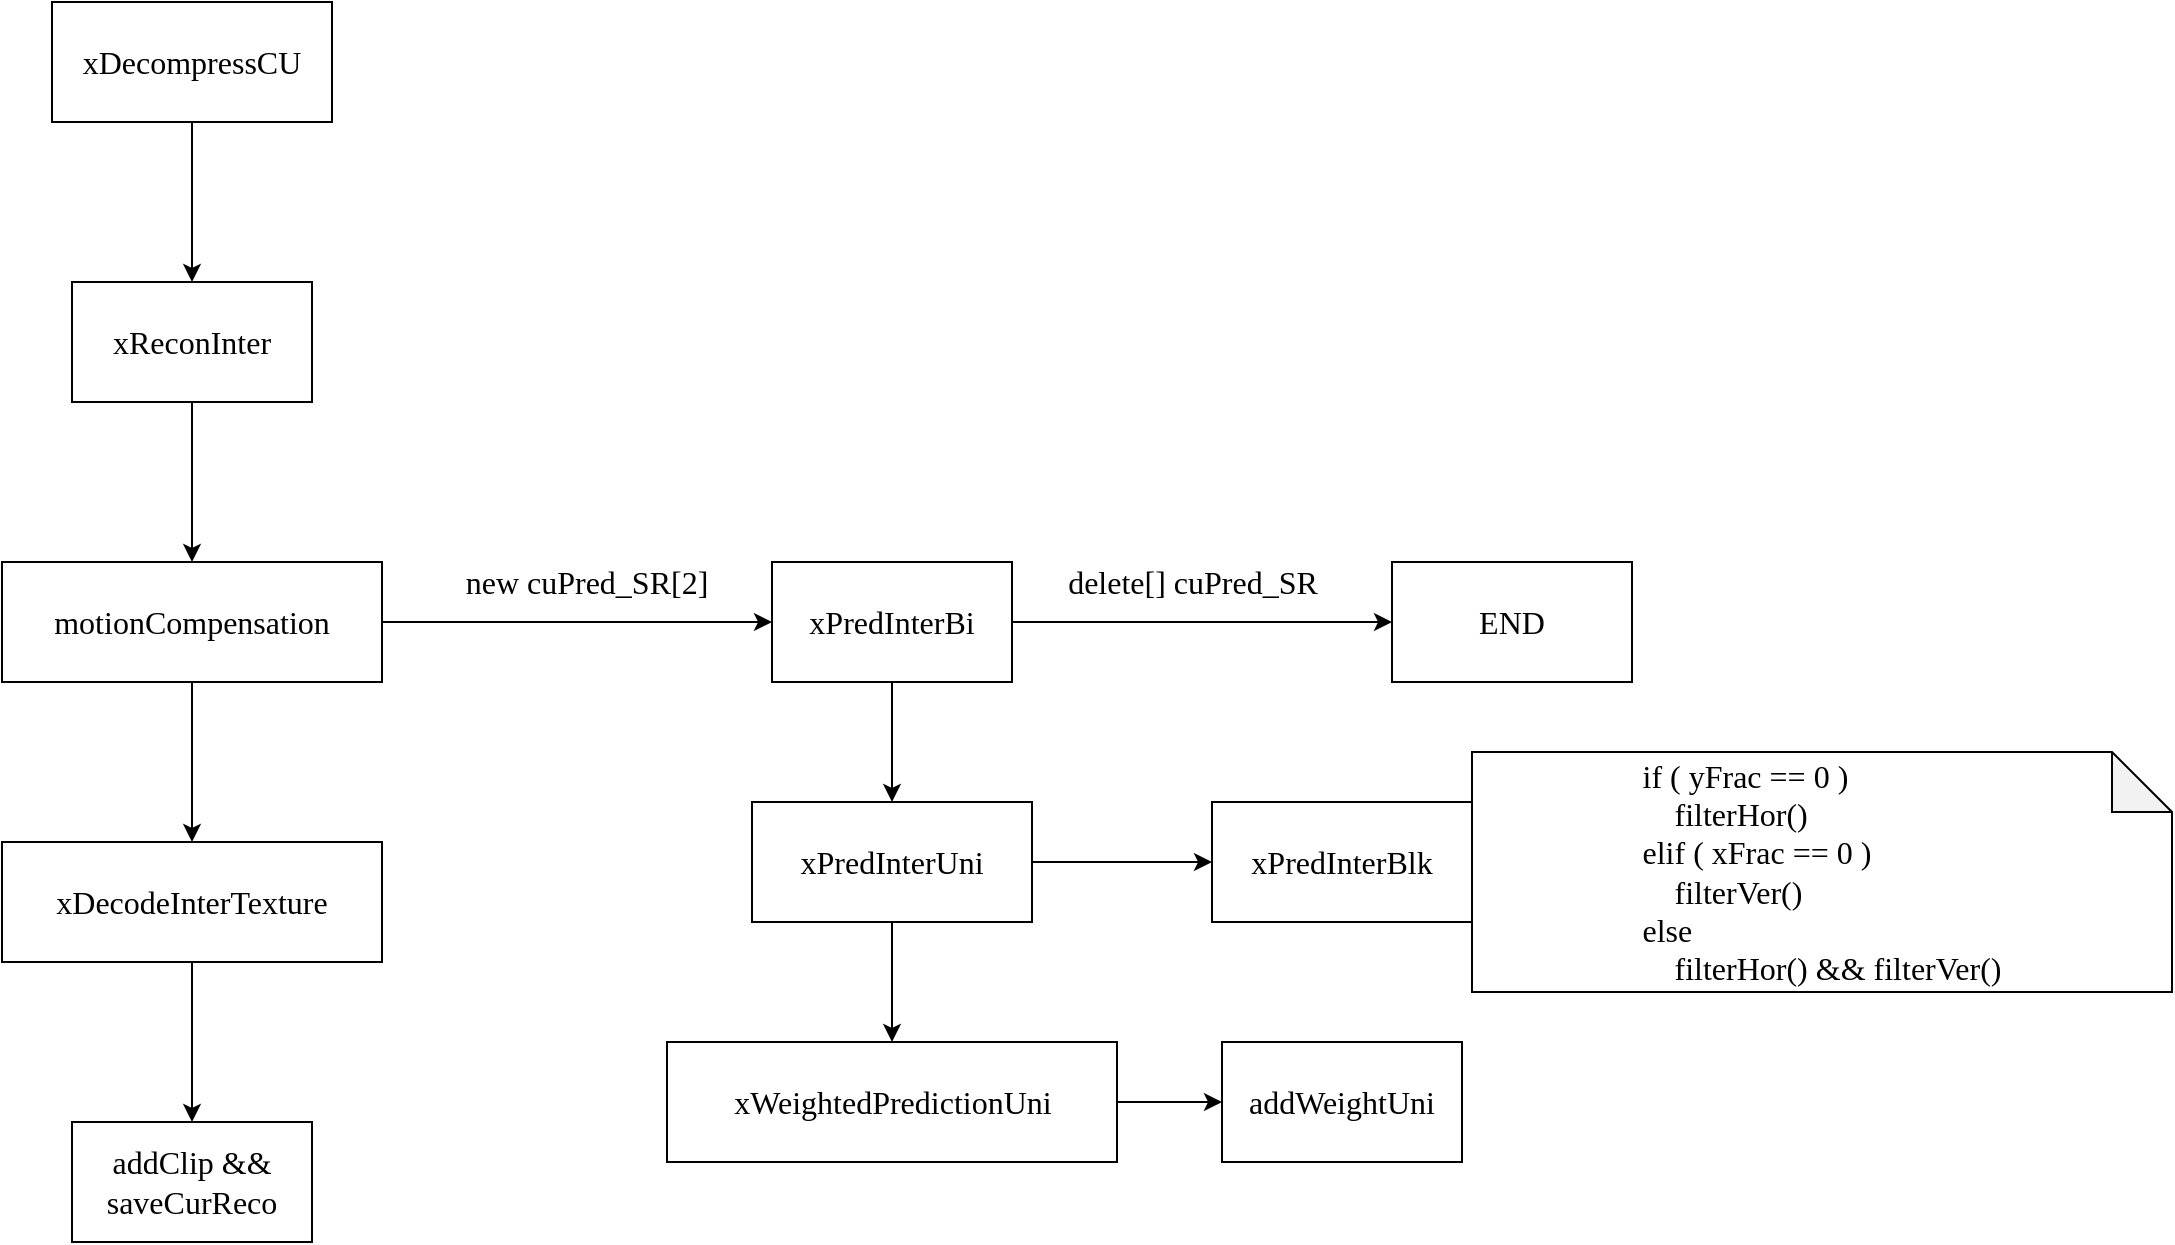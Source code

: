 <mxfile version="20.0.3" type="github">
  <diagram id="HPuY76YFBBVVepUrAg1s" name="Page-1">
    <mxGraphModel dx="1111" dy="805" grid="1" gridSize="10" guides="1" tooltips="1" connect="1" arrows="1" fold="1" page="1" pageScale="1" pageWidth="827" pageHeight="1169" math="0" shadow="0">
      <root>
        <mxCell id="0" />
        <mxCell id="1" parent="0" />
        <mxCell id="S-Lnv91buSKmslDG_ZGh-6" value="" style="edgeStyle=orthogonalEdgeStyle;rounded=0;orthogonalLoop=1;jettySize=auto;html=1;fontFamily=Lucida Console;fontSize=16;" edge="1" parent="1" source="S-Lnv91buSKmslDG_ZGh-4" target="S-Lnv91buSKmslDG_ZGh-5">
          <mxGeometry relative="1" as="geometry" />
        </mxCell>
        <mxCell id="S-Lnv91buSKmslDG_ZGh-4" value="xDecompressCU" style="rounded=0;whiteSpace=wrap;html=1;fontFamily=Lucida Console;fontSize=16;" vertex="1" parent="1">
          <mxGeometry x="140" y="210" width="140" height="60" as="geometry" />
        </mxCell>
        <mxCell id="S-Lnv91buSKmslDG_ZGh-8" value="" style="edgeStyle=orthogonalEdgeStyle;rounded=0;orthogonalLoop=1;jettySize=auto;html=1;fontFamily=Lucida Console;fontSize=16;" edge="1" parent="1" source="S-Lnv91buSKmslDG_ZGh-5" target="S-Lnv91buSKmslDG_ZGh-7">
          <mxGeometry relative="1" as="geometry" />
        </mxCell>
        <mxCell id="S-Lnv91buSKmslDG_ZGh-5" value="xReconInter" style="whiteSpace=wrap;html=1;fontSize=16;fontFamily=Lucida Console;rounded=0;" vertex="1" parent="1">
          <mxGeometry x="150" y="350" width="120" height="60" as="geometry" />
        </mxCell>
        <mxCell id="S-Lnv91buSKmslDG_ZGh-12" value="" style="edgeStyle=orthogonalEdgeStyle;rounded=0;orthogonalLoop=1;jettySize=auto;html=1;fontFamily=Lucida Console;fontSize=16;" edge="1" parent="1" source="S-Lnv91buSKmslDG_ZGh-7" target="S-Lnv91buSKmslDG_ZGh-11">
          <mxGeometry relative="1" as="geometry" />
        </mxCell>
        <mxCell id="S-Lnv91buSKmslDG_ZGh-27" value="" style="edgeStyle=orthogonalEdgeStyle;rounded=0;orthogonalLoop=1;jettySize=auto;html=1;fontFamily=Lucida Console;fontSize=16;" edge="1" parent="1" source="S-Lnv91buSKmslDG_ZGh-7" target="S-Lnv91buSKmslDG_ZGh-26">
          <mxGeometry relative="1" as="geometry" />
        </mxCell>
        <mxCell id="S-Lnv91buSKmslDG_ZGh-7" value="motionCompensation" style="whiteSpace=wrap;html=1;fontSize=16;fontFamily=Lucida Console;rounded=0;" vertex="1" parent="1">
          <mxGeometry x="115" y="490" width="190" height="60" as="geometry" />
        </mxCell>
        <mxCell id="S-Lnv91buSKmslDG_ZGh-15" value="" style="edgeStyle=orthogonalEdgeStyle;rounded=0;orthogonalLoop=1;jettySize=auto;html=1;fontFamily=Lucida Console;fontSize=16;" edge="1" parent="1" source="S-Lnv91buSKmslDG_ZGh-11" target="S-Lnv91buSKmslDG_ZGh-14">
          <mxGeometry relative="1" as="geometry" />
        </mxCell>
        <mxCell id="S-Lnv91buSKmslDG_ZGh-19" value="" style="edgeStyle=orthogonalEdgeStyle;rounded=0;orthogonalLoop=1;jettySize=auto;html=1;fontFamily=Lucida Console;fontSize=16;" edge="1" parent="1" source="S-Lnv91buSKmslDG_ZGh-11" target="S-Lnv91buSKmslDG_ZGh-18">
          <mxGeometry relative="1" as="geometry" />
        </mxCell>
        <mxCell id="S-Lnv91buSKmslDG_ZGh-11" value="xPredInterBi" style="whiteSpace=wrap;html=1;fontSize=16;fontFamily=Lucida Console;rounded=0;" vertex="1" parent="1">
          <mxGeometry x="500" y="490" width="120" height="60" as="geometry" />
        </mxCell>
        <mxCell id="S-Lnv91buSKmslDG_ZGh-13" value="new cuPred_SR[2]" style="text;html=1;resizable=0;autosize=1;align=center;verticalAlign=middle;points=[];fillColor=none;strokeColor=none;rounded=0;fontFamily=Lucida Console;fontSize=16;" vertex="1" parent="1">
          <mxGeometry x="317" y="485" width="180" height="30" as="geometry" />
        </mxCell>
        <mxCell id="S-Lnv91buSKmslDG_ZGh-17" value="" style="edgeStyle=orthogonalEdgeStyle;rounded=0;orthogonalLoop=1;jettySize=auto;html=1;fontFamily=Lucida Console;fontSize=16;" edge="1" parent="1" source="S-Lnv91buSKmslDG_ZGh-14" target="S-Lnv91buSKmslDG_ZGh-16">
          <mxGeometry relative="1" as="geometry" />
        </mxCell>
        <mxCell id="S-Lnv91buSKmslDG_ZGh-22" value="" style="edgeStyle=orthogonalEdgeStyle;rounded=0;orthogonalLoop=1;jettySize=auto;html=1;fontFamily=Lucida Console;fontSize=16;" edge="1" parent="1" source="S-Lnv91buSKmslDG_ZGh-14" target="S-Lnv91buSKmslDG_ZGh-21">
          <mxGeometry relative="1" as="geometry" />
        </mxCell>
        <mxCell id="S-Lnv91buSKmslDG_ZGh-14" value="xPredInterUni" style="whiteSpace=wrap;html=1;fontSize=16;fontFamily=Lucida Console;rounded=0;" vertex="1" parent="1">
          <mxGeometry x="490" y="610" width="140" height="60" as="geometry" />
        </mxCell>
        <mxCell id="S-Lnv91buSKmslDG_ZGh-25" value="" style="edgeStyle=orthogonalEdgeStyle;rounded=0;orthogonalLoop=1;jettySize=auto;html=1;fontFamily=Lucida Console;fontSize=16;" edge="1" parent="1" source="S-Lnv91buSKmslDG_ZGh-16" target="S-Lnv91buSKmslDG_ZGh-24">
          <mxGeometry relative="1" as="geometry" />
        </mxCell>
        <mxCell id="S-Lnv91buSKmslDG_ZGh-16" value="xWeightedPredictionUni" style="whiteSpace=wrap;html=1;fontSize=16;fontFamily=Lucida Console;rounded=0;" vertex="1" parent="1">
          <mxGeometry x="447.5" y="730" width="225" height="60" as="geometry" />
        </mxCell>
        <mxCell id="S-Lnv91buSKmslDG_ZGh-18" value="END" style="whiteSpace=wrap;html=1;fontSize=16;fontFamily=Lucida Console;rounded=0;" vertex="1" parent="1">
          <mxGeometry x="810" y="490" width="120" height="60" as="geometry" />
        </mxCell>
        <mxCell id="S-Lnv91buSKmslDG_ZGh-20" value="delete[] cuPred_SR" style="text;html=1;resizable=0;autosize=1;align=center;verticalAlign=middle;points=[];fillColor=none;strokeColor=none;rounded=0;fontFamily=Lucida Console;fontSize=16;" vertex="1" parent="1">
          <mxGeometry x="610" y="485" width="200" height="30" as="geometry" />
        </mxCell>
        <mxCell id="S-Lnv91buSKmslDG_ZGh-21" value="xPredInterBlk" style="whiteSpace=wrap;html=1;fontSize=16;fontFamily=Lucida Console;rounded=0;" vertex="1" parent="1">
          <mxGeometry x="720" y="610" width="130" height="60" as="geometry" />
        </mxCell>
        <mxCell id="S-Lnv91buSKmslDG_ZGh-23" value="&lt;div style=&quot;text-align: left;&quot;&gt;&lt;span style=&quot;background-color: initial;&quot;&gt;if ( yFrac == 0 )&amp;nbsp;&lt;/span&gt;&lt;/div&gt;&lt;div style=&quot;text-align: left;&quot;&gt;&lt;span style=&quot;background-color: initial;&quot;&gt;&amp;nbsp; &amp;nbsp; filterHor()&lt;/span&gt;&lt;/div&gt;&lt;div style=&quot;text-align: left;&quot;&gt;&lt;span style=&quot;background-color: initial;&quot;&gt;elif ( xFrac == 0 )&amp;nbsp;&lt;/span&gt;&lt;/div&gt;&lt;div style=&quot;text-align: left;&quot;&gt;&lt;span style=&quot;background-color: initial;&quot;&gt;&amp;nbsp; &amp;nbsp; filterVer()&lt;/span&gt;&lt;/div&gt;&lt;div style=&quot;text-align: left;&quot;&gt;&lt;span style=&quot;background-color: initial;&quot;&gt;else&lt;/span&gt;&lt;/div&gt;&lt;div style=&quot;text-align: left;&quot;&gt;&lt;span style=&quot;background-color: initial;&quot;&gt;&amp;nbsp; &amp;nbsp; filterHor() &amp;amp;&amp;amp; filterVer()&lt;/span&gt;&lt;/div&gt;" style="shape=note;whiteSpace=wrap;html=1;backgroundOutline=1;darkOpacity=0.05;fontFamily=Lucida Console;fontSize=16;" vertex="1" parent="1">
          <mxGeometry x="850" y="585" width="350" height="120" as="geometry" />
        </mxCell>
        <mxCell id="S-Lnv91buSKmslDG_ZGh-24" value="addWeightUni" style="whiteSpace=wrap;html=1;fontSize=16;fontFamily=Lucida Console;rounded=0;" vertex="1" parent="1">
          <mxGeometry x="725" y="730" width="120" height="60" as="geometry" />
        </mxCell>
        <mxCell id="S-Lnv91buSKmslDG_ZGh-29" value="" style="edgeStyle=orthogonalEdgeStyle;rounded=0;orthogonalLoop=1;jettySize=auto;html=1;fontFamily=Lucida Console;fontSize=16;" edge="1" parent="1" source="S-Lnv91buSKmslDG_ZGh-26" target="S-Lnv91buSKmslDG_ZGh-28">
          <mxGeometry relative="1" as="geometry" />
        </mxCell>
        <mxCell id="S-Lnv91buSKmslDG_ZGh-26" value="xDecodeInterTexture" style="whiteSpace=wrap;html=1;fontSize=16;fontFamily=Lucida Console;rounded=0;" vertex="1" parent="1">
          <mxGeometry x="115" y="630" width="190" height="60" as="geometry" />
        </mxCell>
        <mxCell id="S-Lnv91buSKmslDG_ZGh-28" value="addClip &amp;amp;&amp;amp; saveCurReco" style="whiteSpace=wrap;html=1;fontSize=16;fontFamily=Lucida Console;rounded=0;" vertex="1" parent="1">
          <mxGeometry x="150" y="770" width="120" height="60" as="geometry" />
        </mxCell>
      </root>
    </mxGraphModel>
  </diagram>
</mxfile>
